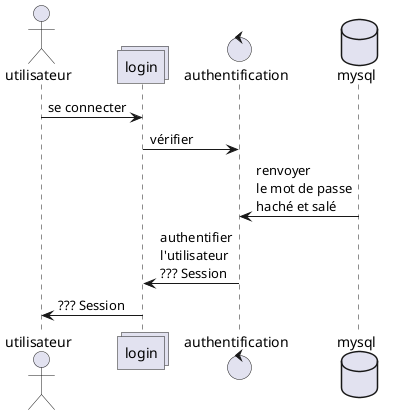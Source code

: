 @startuml
actor       utilisateur
collections login
control     authentification
database    mysql

utilisateur -> login : se connecter
login -> authentification : vérifier
mysql -> authentification : renvoyer\nle mot de passe\nhaché et salé
authentification -> login : authentifier\nl'utilisateur\n??? Session
login -> utilisateur : ??? Session
 

' entity      entity      as Foo4
' boundary    boundary    as Foo2

' collections collections as Foo6
' queue       queue       as Foo7

' Foo -> Foo1 : To actor
' Foo -> Foo2 : To boundary
' Foo -> Foo3 : To control
' Foo -> Foo4 : To entity
' Foo -> Foo5 : To database
' Foo -> Foo6 : To collections
' Foo -> Foo7: To queue
@enduml
